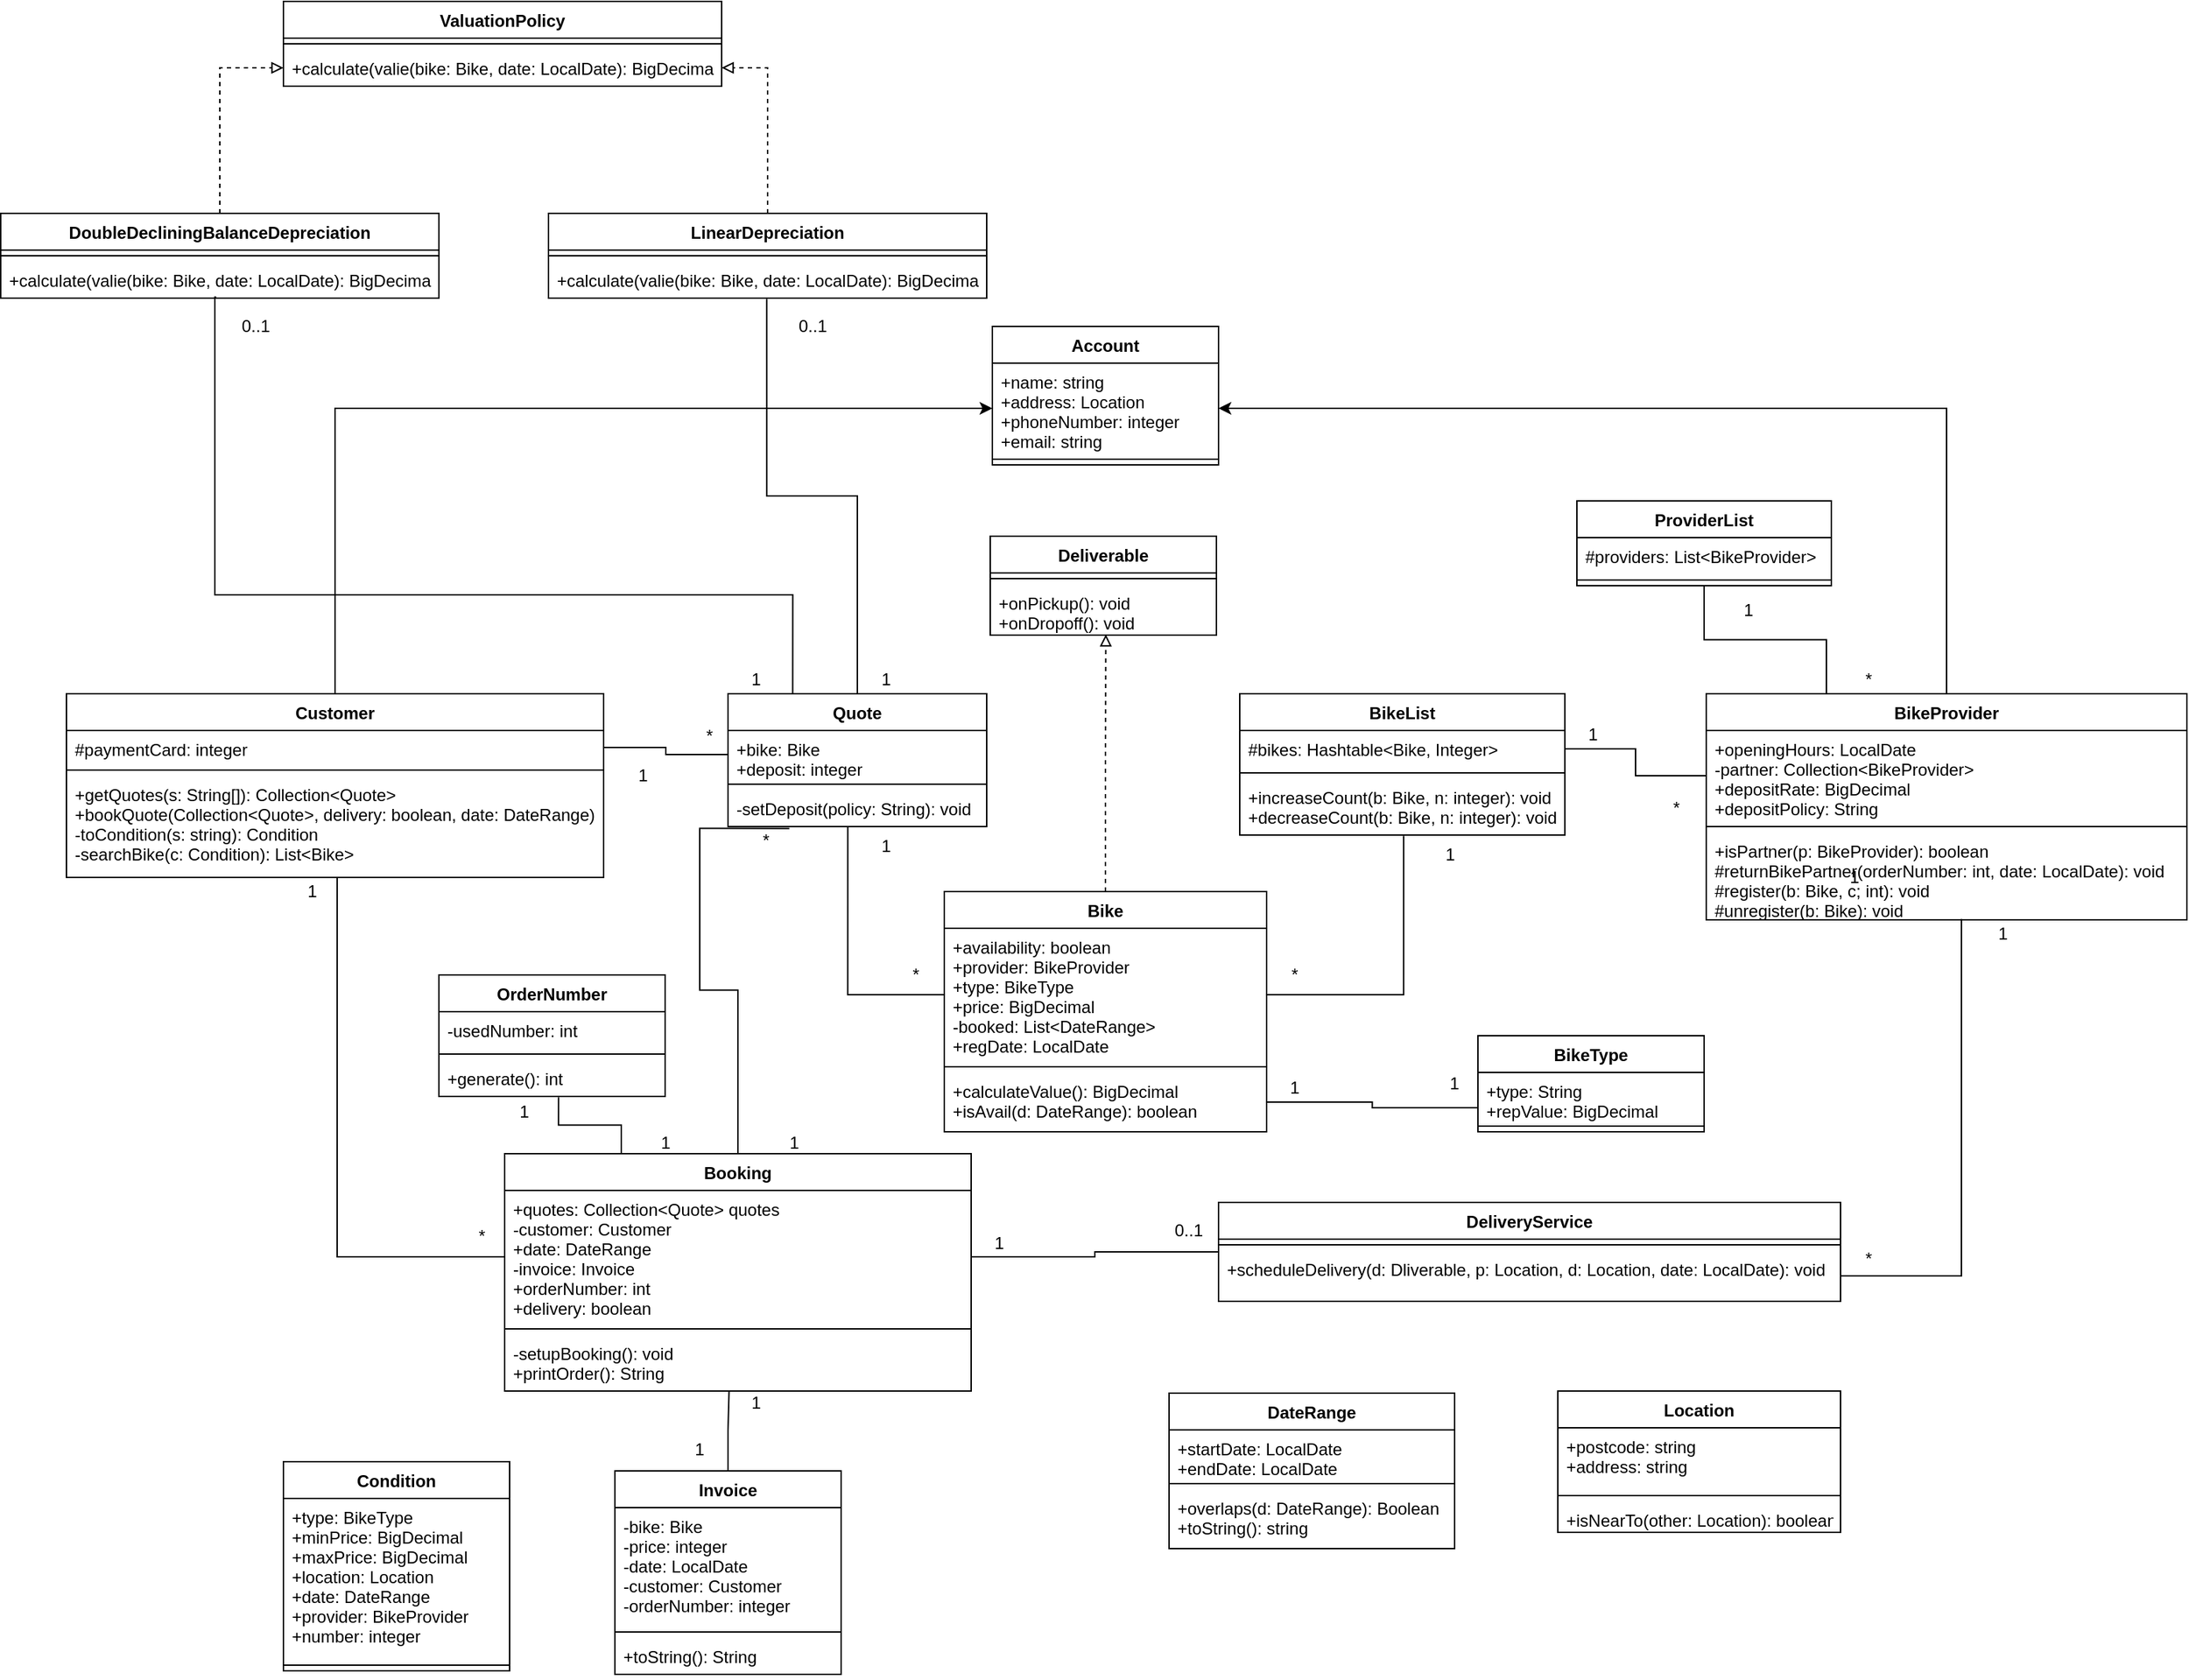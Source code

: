 <mxfile version="12.3.2" type="device" pages="1"><diagram id="j2-33RfOKzU6DrNo2e42" name="Page-1"><mxGraphModel dx="2598" dy="2053" grid="1" gridSize="10" guides="1" tooltips="1" connect="1" arrows="1" fold="1" page="1" pageScale="1" pageWidth="850" pageHeight="1100" math="0" shadow="0"><root><mxCell id="0"/><mxCell id="1" parent="0"/><mxCell id="WeQZLXTNBP1RMvrE45zD-1" value="Account" style="swimlane;fontStyle=1;align=center;verticalAlign=top;childLayout=stackLayout;horizontal=1;startSize=26;horizontalStack=0;resizeParent=1;resizeParentMax=0;resizeLast=0;collapsible=1;marginBottom=0;" parent="1" vertex="1"><mxGeometry x="345" y="-220" width="160" height="98" as="geometry"/></mxCell><mxCell id="WeQZLXTNBP1RMvrE45zD-2" value="+name: string&#10;+address: Location&#10;+phoneNumber: integer&#10;+email: string" style="text;strokeColor=none;fillColor=none;align=left;verticalAlign=top;spacingLeft=4;spacingRight=4;overflow=hidden;rotatable=0;points=[[0,0.5],[1,0.5]];portConstraint=eastwest;" parent="WeQZLXTNBP1RMvrE45zD-1" vertex="1"><mxGeometry y="26" width="160" height="64" as="geometry"/></mxCell><mxCell id="WeQZLXTNBP1RMvrE45zD-3" value="" style="line;strokeWidth=1;fillColor=none;align=left;verticalAlign=middle;spacingTop=-1;spacingLeft=3;spacingRight=3;rotatable=0;labelPosition=right;points=[];portConstraint=eastwest;" parent="WeQZLXTNBP1RMvrE45zD-1" vertex="1"><mxGeometry y="90" width="160" height="8" as="geometry"/></mxCell><mxCell id="zxQU5Q6k8m6Uaq3C3eNg-36" style="edgeStyle=orthogonalEdgeStyle;rounded=0;orthogonalLoop=1;jettySize=auto;html=1;exitX=0.5;exitY=0;exitDx=0;exitDy=0;entryX=0;entryY=0.5;entryDx=0;entryDy=0;" edge="1" parent="1" source="WeQZLXTNBP1RMvrE45zD-8" target="WeQZLXTNBP1RMvrE45zD-2"><mxGeometry relative="1" as="geometry"/></mxCell><mxCell id="WeQZLXTNBP1RMvrE45zD-8" value="Customer" style="swimlane;fontStyle=1;align=center;verticalAlign=top;childLayout=stackLayout;horizontal=1;startSize=26;horizontalStack=0;resizeParent=1;resizeParentMax=0;resizeLast=0;collapsible=1;marginBottom=0;" parent="1" vertex="1"><mxGeometry x="-310" y="40" width="380" height="130" as="geometry"/></mxCell><mxCell id="WeQZLXTNBP1RMvrE45zD-9" value="#paymentCard: integer" style="text;strokeColor=none;fillColor=none;align=left;verticalAlign=top;spacingLeft=4;spacingRight=4;overflow=hidden;rotatable=0;points=[[0,0.5],[1,0.5]];portConstraint=eastwest;" parent="WeQZLXTNBP1RMvrE45zD-8" vertex="1"><mxGeometry y="26" width="380" height="24" as="geometry"/></mxCell><mxCell id="WeQZLXTNBP1RMvrE45zD-10" value="" style="line;strokeWidth=1;fillColor=none;align=left;verticalAlign=middle;spacingTop=-1;spacingLeft=3;spacingRight=3;rotatable=0;labelPosition=right;points=[];portConstraint=eastwest;" parent="WeQZLXTNBP1RMvrE45zD-8" vertex="1"><mxGeometry y="50" width="380" height="8" as="geometry"/></mxCell><mxCell id="WeQZLXTNBP1RMvrE45zD-11" value="+getQuotes(s: String[]): Collection&lt;Quote&gt;&#10;+bookQuote(Collection&lt;Quote&gt;, delivery: boolean, date: DateRange) : Booking&#10;-toCondition(s: string): Condition&#10;-searchBike(c: Condition): List&lt;Bike&gt;" style="text;strokeColor=none;fillColor=none;align=left;verticalAlign=top;spacingLeft=4;spacingRight=4;overflow=hidden;rotatable=0;points=[[0,0.5],[1,0.5]];portConstraint=eastwest;" parent="WeQZLXTNBP1RMvrE45zD-8" vertex="1"><mxGeometry y="58" width="380" height="72" as="geometry"/></mxCell><mxCell id="zxQU5Q6k8m6Uaq3C3eNg-37" style="edgeStyle=orthogonalEdgeStyle;rounded=0;orthogonalLoop=1;jettySize=auto;html=1;exitX=0.5;exitY=0;exitDx=0;exitDy=0;entryX=1;entryY=0.5;entryDx=0;entryDy=0;" edge="1" parent="1" source="WeQZLXTNBP1RMvrE45zD-12" target="WeQZLXTNBP1RMvrE45zD-2"><mxGeometry relative="1" as="geometry"/></mxCell><mxCell id="WeQZLXTNBP1RMvrE45zD-12" value="BikeProvider" style="swimlane;fontStyle=1;align=center;verticalAlign=top;childLayout=stackLayout;horizontal=1;startSize=26;horizontalStack=0;resizeParent=1;resizeParentMax=0;resizeLast=0;collapsible=1;marginBottom=0;" parent="1" vertex="1"><mxGeometry x="850" y="40" width="340" height="160" as="geometry"/></mxCell><mxCell id="WeQZLXTNBP1RMvrE45zD-13" value="+openingHours: LocalDate&#10;-partner: Collection&lt;BikeProvider&gt;&#10;+depositRate: BigDecimal&#10;+depositPolicy: String" style="text;strokeColor=none;fillColor=none;align=left;verticalAlign=top;spacingLeft=4;spacingRight=4;overflow=hidden;rotatable=0;points=[[0,0.5],[1,0.5]];portConstraint=eastwest;" parent="WeQZLXTNBP1RMvrE45zD-12" vertex="1"><mxGeometry y="26" width="340" height="64" as="geometry"/></mxCell><mxCell id="WeQZLXTNBP1RMvrE45zD-14" value="" style="line;strokeWidth=1;fillColor=none;align=left;verticalAlign=middle;spacingTop=-1;spacingLeft=3;spacingRight=3;rotatable=0;labelPosition=right;points=[];portConstraint=eastwest;" parent="WeQZLXTNBP1RMvrE45zD-12" vertex="1"><mxGeometry y="90" width="340" height="8" as="geometry"/></mxCell><mxCell id="WeQZLXTNBP1RMvrE45zD-15" value="+isPartner(p: BikeProvider): boolean&#10;#returnBikePartner(orderNumber: int, date: LocalDate): void&#10;#register(b: Bike, c; int): void&#10;#unregister(b: Bike): void" style="text;strokeColor=none;fillColor=none;align=left;verticalAlign=top;spacingLeft=4;spacingRight=4;overflow=hidden;rotatable=0;points=[[0,0.5],[1,0.5]];portConstraint=eastwest;" parent="WeQZLXTNBP1RMvrE45zD-12" vertex="1"><mxGeometry y="98" width="340" height="62" as="geometry"/></mxCell><mxCell id="WeQZLXTNBP1RMvrE45zD-16" value="BikeList" style="swimlane;fontStyle=1;align=center;verticalAlign=top;childLayout=stackLayout;horizontal=1;startSize=26;horizontalStack=0;resizeParent=1;resizeParentMax=0;resizeLast=0;collapsible=1;marginBottom=0;" parent="1" vertex="1"><mxGeometry x="520" y="40" width="230" height="100" as="geometry"/></mxCell><mxCell id="WeQZLXTNBP1RMvrE45zD-17" value="#bikes: Hashtable&lt;Bike, Integer&gt;" style="text;strokeColor=none;fillColor=none;align=left;verticalAlign=top;spacingLeft=4;spacingRight=4;overflow=hidden;rotatable=0;points=[[0,0.5],[1,0.5]];portConstraint=eastwest;" parent="WeQZLXTNBP1RMvrE45zD-16" vertex="1"><mxGeometry y="26" width="230" height="26" as="geometry"/></mxCell><mxCell id="WeQZLXTNBP1RMvrE45zD-18" value="" style="line;strokeWidth=1;fillColor=none;align=left;verticalAlign=middle;spacingTop=-1;spacingLeft=3;spacingRight=3;rotatable=0;labelPosition=right;points=[];portConstraint=eastwest;" parent="WeQZLXTNBP1RMvrE45zD-16" vertex="1"><mxGeometry y="52" width="230" height="8" as="geometry"/></mxCell><mxCell id="WeQZLXTNBP1RMvrE45zD-19" value="+increaseCount(b: Bike, n: integer): void&#10;+decreaseCount(b: Bike, n: integer): void" style="text;strokeColor=none;fillColor=none;align=left;verticalAlign=top;spacingLeft=4;spacingRight=4;overflow=hidden;rotatable=0;points=[[0,0.5],[1,0.5]];portConstraint=eastwest;" parent="WeQZLXTNBP1RMvrE45zD-16" vertex="1"><mxGeometry y="60" width="230" height="40" as="geometry"/></mxCell><mxCell id="zxQU5Q6k8m6Uaq3C3eNg-38" style="edgeStyle=orthogonalEdgeStyle;rounded=0;orthogonalLoop=1;jettySize=auto;html=1;exitX=0.5;exitY=0;exitDx=0;exitDy=0;entryX=0.511;entryY=0.986;entryDx=0;entryDy=0;entryPerimeter=0;dashed=1;endArrow=block;endFill=0;" edge="1" parent="1" source="WeQZLXTNBP1RMvrE45zD-20" target="zxQU5Q6k8m6Uaq3C3eNg-12"><mxGeometry relative="1" as="geometry"/></mxCell><mxCell id="WeQZLXTNBP1RMvrE45zD-20" value="Bike" style="swimlane;fontStyle=1;align=center;verticalAlign=top;childLayout=stackLayout;horizontal=1;startSize=26;horizontalStack=0;resizeParent=1;resizeParentMax=0;resizeLast=0;collapsible=1;marginBottom=0;" parent="1" vertex="1"><mxGeometry x="311" y="180" width="228" height="170" as="geometry"/></mxCell><mxCell id="WeQZLXTNBP1RMvrE45zD-21" value="+availability: boolean&#10;+provider: BikeProvider&#10;+type: BikeType&#10;+price: BigDecimal&#10;-booked: List&lt;DateRange&gt;&#10;+regDate: LocalDate" style="text;strokeColor=none;fillColor=none;align=left;verticalAlign=top;spacingLeft=4;spacingRight=4;overflow=hidden;rotatable=0;points=[[0,0.5],[1,0.5]];portConstraint=eastwest;" parent="WeQZLXTNBP1RMvrE45zD-20" vertex="1"><mxGeometry y="26" width="228" height="94" as="geometry"/></mxCell><mxCell id="WeQZLXTNBP1RMvrE45zD-22" value="" style="line;strokeWidth=1;fillColor=none;align=left;verticalAlign=middle;spacingTop=-1;spacingLeft=3;spacingRight=3;rotatable=0;labelPosition=right;points=[];portConstraint=eastwest;" parent="WeQZLXTNBP1RMvrE45zD-20" vertex="1"><mxGeometry y="120" width="228" height="8" as="geometry"/></mxCell><mxCell id="WeQZLXTNBP1RMvrE45zD-23" value="+calculateValue(): BigDecimal&#10;+isAvail(d: DateRange): boolean" style="text;strokeColor=none;fillColor=none;align=left;verticalAlign=top;spacingLeft=4;spacingRight=4;overflow=hidden;rotatable=0;points=[[0,0.5],[1,0.5]];portConstraint=eastwest;" parent="WeQZLXTNBP1RMvrE45zD-20" vertex="1"><mxGeometry y="128" width="228" height="42" as="geometry"/></mxCell><mxCell id="WeQZLXTNBP1RMvrE45zD-24" value="ValuationPolicy" style="swimlane;fontStyle=1;align=center;verticalAlign=top;childLayout=stackLayout;horizontal=1;startSize=26;horizontalStack=0;resizeParent=1;resizeParentMax=0;resizeLast=0;collapsible=1;marginBottom=0;" parent="1" vertex="1"><mxGeometry x="-156.5" y="-450" width="310" height="60" as="geometry"/></mxCell><mxCell id="WeQZLXTNBP1RMvrE45zD-25" value="" style="line;strokeWidth=1;fillColor=none;align=left;verticalAlign=middle;spacingTop=-1;spacingLeft=3;spacingRight=3;rotatable=0;labelPosition=right;points=[];portConstraint=eastwest;" parent="WeQZLXTNBP1RMvrE45zD-24" vertex="1"><mxGeometry y="26" width="310" height="8" as="geometry"/></mxCell><mxCell id="WeQZLXTNBP1RMvrE45zD-26" value="+calculate(valie(bike: Bike, date: LocalDate): BigDecimal" style="text;strokeColor=none;fillColor=none;align=left;verticalAlign=top;spacingLeft=4;spacingRight=4;overflow=hidden;rotatable=0;points=[[0,0.5],[1,0.5]];portConstraint=eastwest;" parent="WeQZLXTNBP1RMvrE45zD-24" vertex="1"><mxGeometry y="34" width="310" height="26" as="geometry"/></mxCell><mxCell id="zxQU5Q6k8m6Uaq3C3eNg-59" style="edgeStyle=orthogonalEdgeStyle;rounded=0;orthogonalLoop=1;jettySize=auto;html=1;exitX=0.5;exitY=0;exitDx=0;exitDy=0;entryX=0.498;entryY=1.026;entryDx=0;entryDy=0;entryPerimeter=0;startArrow=none;startFill=0;endArrow=none;endFill=0;" edge="1" parent="1" source="WeQZLXTNBP1RMvrE45zD-30" target="zxQU5Q6k8m6Uaq3C3eNg-25"><mxGeometry relative="1" as="geometry"/></mxCell><mxCell id="zxQU5Q6k8m6Uaq3C3eNg-60" style="edgeStyle=orthogonalEdgeStyle;rounded=0;orthogonalLoop=1;jettySize=auto;html=1;exitX=0.25;exitY=0;exitDx=0;exitDy=0;entryX=0.492;entryY=0.974;entryDx=0;entryDy=0;entryPerimeter=0;startArrow=none;startFill=0;endArrow=none;endFill=0;" edge="1" parent="1" source="WeQZLXTNBP1RMvrE45zD-30" target="zxQU5Q6k8m6Uaq3C3eNg-29"><mxGeometry relative="1" as="geometry"><Array as="points"><mxPoint x="204" y="-30"/><mxPoint x="-205" y="-30"/></Array></mxGeometry></mxCell><mxCell id="WeQZLXTNBP1RMvrE45zD-30" value="Quote" style="swimlane;fontStyle=1;align=center;verticalAlign=top;childLayout=stackLayout;horizontal=1;startSize=26;horizontalStack=0;resizeParent=1;resizeParentMax=0;resizeLast=0;collapsible=1;marginBottom=0;" parent="1" vertex="1"><mxGeometry x="158" y="40" width="183" height="94" as="geometry"/></mxCell><mxCell id="WeQZLXTNBP1RMvrE45zD-31" value="+bike: Bike&#10;+deposit: integer" style="text;strokeColor=none;fillColor=none;align=left;verticalAlign=top;spacingLeft=4;spacingRight=4;overflow=hidden;rotatable=0;points=[[0,0.5],[1,0.5]];portConstraint=eastwest;" parent="WeQZLXTNBP1RMvrE45zD-30" vertex="1"><mxGeometry y="26" width="183" height="34" as="geometry"/></mxCell><mxCell id="WeQZLXTNBP1RMvrE45zD-32" value="" style="line;strokeWidth=1;fillColor=none;align=left;verticalAlign=middle;spacingTop=-1;spacingLeft=3;spacingRight=3;rotatable=0;labelPosition=right;points=[];portConstraint=eastwest;" parent="WeQZLXTNBP1RMvrE45zD-30" vertex="1"><mxGeometry y="60" width="183" height="8" as="geometry"/></mxCell><mxCell id="WeQZLXTNBP1RMvrE45zD-33" value="-setDeposit(policy: String): void" style="text;strokeColor=none;fillColor=none;align=left;verticalAlign=top;spacingLeft=4;spacingRight=4;overflow=hidden;rotatable=0;points=[[0,0.5],[1,0.5]];portConstraint=eastwest;" parent="WeQZLXTNBP1RMvrE45zD-30" vertex="1"><mxGeometry y="68" width="183" height="26" as="geometry"/></mxCell><mxCell id="zxQU5Q6k8m6Uaq3C3eNg-49" style="edgeStyle=orthogonalEdgeStyle;rounded=0;orthogonalLoop=1;jettySize=auto;html=1;exitX=0.5;exitY=0;exitDx=0;exitDy=0;entryX=0.237;entryY=1.051;entryDx=0;entryDy=0;entryPerimeter=0;startArrow=none;startFill=0;endArrow=none;endFill=0;" edge="1" parent="1" source="WeQZLXTNBP1RMvrE45zD-34" target="WeQZLXTNBP1RMvrE45zD-33"><mxGeometry relative="1" as="geometry"/></mxCell><mxCell id="zxQU5Q6k8m6Uaq3C3eNg-57" style="edgeStyle=orthogonalEdgeStyle;rounded=0;orthogonalLoop=1;jettySize=auto;html=1;exitX=0.25;exitY=0;exitDx=0;exitDy=0;entryX=0.529;entryY=1.026;entryDx=0;entryDy=0;entryPerimeter=0;startArrow=none;startFill=0;endArrow=none;endFill=0;" edge="1" parent="1" source="WeQZLXTNBP1RMvrE45zD-34" target="zxQU5Q6k8m6Uaq3C3eNg-4"><mxGeometry relative="1" as="geometry"/></mxCell><mxCell id="WeQZLXTNBP1RMvrE45zD-34" value="Booking" style="swimlane;fontStyle=1;align=center;verticalAlign=top;childLayout=stackLayout;horizontal=1;startSize=26;horizontalStack=0;resizeParent=1;resizeParentMax=0;resizeLast=0;collapsible=1;marginBottom=0;" parent="1" vertex="1"><mxGeometry y="365.5" width="330" height="168" as="geometry"/></mxCell><mxCell id="WeQZLXTNBP1RMvrE45zD-35" value="+quotes: Collection&lt;Quote&gt; quotes&#10;-customer: Customer&#10;+date: DateRange&#10;-invoice: Invoice&#10;+orderNumber: int&#10;+delivery: boolean" style="text;strokeColor=none;fillColor=none;align=left;verticalAlign=top;spacingLeft=4;spacingRight=4;overflow=hidden;rotatable=0;points=[[0,0.5],[1,0.5]];portConstraint=eastwest;" parent="WeQZLXTNBP1RMvrE45zD-34" vertex="1"><mxGeometry y="26" width="330" height="94" as="geometry"/></mxCell><mxCell id="WeQZLXTNBP1RMvrE45zD-36" value="" style="line;strokeWidth=1;fillColor=none;align=left;verticalAlign=middle;spacingTop=-1;spacingLeft=3;spacingRight=3;rotatable=0;labelPosition=right;points=[];portConstraint=eastwest;" parent="WeQZLXTNBP1RMvrE45zD-34" vertex="1"><mxGeometry y="120" width="330" height="8" as="geometry"/></mxCell><mxCell id="WeQZLXTNBP1RMvrE45zD-37" value="-setupBooking(): void&#10;+printOrder(): String" style="text;strokeColor=none;fillColor=none;align=left;verticalAlign=top;spacingLeft=4;spacingRight=4;overflow=hidden;rotatable=0;points=[[0,0.5],[1,0.5]];portConstraint=eastwest;" parent="WeQZLXTNBP1RMvrE45zD-34" vertex="1"><mxGeometry y="128" width="330" height="40" as="geometry"/></mxCell><mxCell id="WeQZLXTNBP1RMvrE45zD-38" value="DeliveryService" style="swimlane;fontStyle=1;align=center;verticalAlign=top;childLayout=stackLayout;horizontal=1;startSize=26;horizontalStack=0;resizeParent=1;resizeParentMax=0;resizeLast=0;collapsible=1;marginBottom=0;" parent="1" vertex="1"><mxGeometry x="505" y="400" width="440" height="70" as="geometry"/></mxCell><mxCell id="WeQZLXTNBP1RMvrE45zD-39" value="" style="line;strokeWidth=1;fillColor=none;align=left;verticalAlign=middle;spacingTop=-1;spacingLeft=3;spacingRight=3;rotatable=0;labelPosition=right;points=[];portConstraint=eastwest;" parent="WeQZLXTNBP1RMvrE45zD-38" vertex="1"><mxGeometry y="26" width="440" height="8" as="geometry"/></mxCell><mxCell id="WeQZLXTNBP1RMvrE45zD-40" value="+scheduleDelivery(d: Dliverable, p: Location, d: Location, date: LocalDate): void" style="text;strokeColor=none;fillColor=none;align=left;verticalAlign=top;spacingLeft=4;spacingRight=4;overflow=hidden;rotatable=0;points=[[0,0.5],[1,0.5]];portConstraint=eastwest;" parent="WeQZLXTNBP1RMvrE45zD-38" vertex="1"><mxGeometry y="34" width="440" height="36" as="geometry"/></mxCell><mxCell id="WeQZLXTNBP1RMvrE45zD-84" value="DateRange" style="swimlane;fontStyle=1;align=center;verticalAlign=top;childLayout=stackLayout;horizontal=1;startSize=26;horizontalStack=0;resizeParent=1;resizeParentMax=0;resizeLast=0;collapsible=1;marginBottom=0;" parent="1" vertex="1"><mxGeometry x="470" y="535" width="202" height="110" as="geometry"/></mxCell><mxCell id="WeQZLXTNBP1RMvrE45zD-85" value="+startDate: LocalDate&#10;+endDate: LocalDate" style="text;strokeColor=none;fillColor=none;align=left;verticalAlign=top;spacingLeft=4;spacingRight=4;overflow=hidden;rotatable=0;points=[[0,0.5],[1,0.5]];portConstraint=eastwest;" parent="WeQZLXTNBP1RMvrE45zD-84" vertex="1"><mxGeometry y="26" width="202" height="34" as="geometry"/></mxCell><mxCell id="WeQZLXTNBP1RMvrE45zD-86" value="" style="line;strokeWidth=1;fillColor=none;align=left;verticalAlign=middle;spacingTop=-1;spacingLeft=3;spacingRight=3;rotatable=0;labelPosition=right;points=[];portConstraint=eastwest;" parent="WeQZLXTNBP1RMvrE45zD-84" vertex="1"><mxGeometry y="60" width="202" height="8" as="geometry"/></mxCell><mxCell id="WeQZLXTNBP1RMvrE45zD-87" value="+overlaps(d: DateRange): Boolean&#10;+toString(): string" style="text;strokeColor=none;fillColor=none;align=left;verticalAlign=top;spacingLeft=4;spacingRight=4;overflow=hidden;rotatable=0;points=[[0,0.5],[1,0.5]];portConstraint=eastwest;" parent="WeQZLXTNBP1RMvrE45zD-84" vertex="1"><mxGeometry y="68" width="202" height="42" as="geometry"/></mxCell><mxCell id="WeQZLXTNBP1RMvrE45zD-88" value="Condition" style="swimlane;fontStyle=1;align=center;verticalAlign=top;childLayout=stackLayout;horizontal=1;startSize=26;horizontalStack=0;resizeParent=1;resizeParentMax=0;resizeLast=0;collapsible=1;marginBottom=0;" parent="1" vertex="1"><mxGeometry x="-156.5" y="583.5" width="160" height="148" as="geometry"/></mxCell><mxCell id="WeQZLXTNBP1RMvrE45zD-89" value="+type: BikeType&#10;+minPrice: BigDecimal&#10;+maxPrice: BigDecimal&#10;+location: Location&#10;+date: DateRange&#10;+provider: BikeProvider&#10;+number: integer" style="text;strokeColor=none;fillColor=none;align=left;verticalAlign=top;spacingLeft=4;spacingRight=4;overflow=hidden;rotatable=0;points=[[0,0.5],[1,0.5]];portConstraint=eastwest;" parent="WeQZLXTNBP1RMvrE45zD-88" vertex="1"><mxGeometry y="26" width="160" height="114" as="geometry"/></mxCell><mxCell id="WeQZLXTNBP1RMvrE45zD-90" value="" style="line;strokeWidth=1;fillColor=none;align=left;verticalAlign=middle;spacingTop=-1;spacingLeft=3;spacingRight=3;rotatable=0;labelPosition=right;points=[];portConstraint=eastwest;" parent="WeQZLXTNBP1RMvrE45zD-88" vertex="1"><mxGeometry y="140" width="160" height="8" as="geometry"/></mxCell><mxCell id="VrgmEom0bUXorXYhhkAM-17" value="1" style="text;html=1;strokeColor=none;fillColor=none;align=center;verticalAlign=middle;whiteSpace=wrap;rounded=0;" parent="1" vertex="1"><mxGeometry x="935" y="160" width="40" height="20" as="geometry"/></mxCell><mxCell id="a59KwBhsli9dQm4oVBbx-1" value="Location" style="swimlane;fontStyle=1;align=center;verticalAlign=top;childLayout=stackLayout;horizontal=1;startSize=26;horizontalStack=0;resizeParent=1;resizeParentMax=0;resizeLast=0;collapsible=1;marginBottom=0;" parent="1" vertex="1"><mxGeometry x="745" y="533.5" width="200" height="100" as="geometry"/></mxCell><mxCell id="a59KwBhsli9dQm4oVBbx-2" value="+postcode: string&#10;+address: string" style="text;strokeColor=none;fillColor=none;align=left;verticalAlign=top;spacingLeft=4;spacingRight=4;overflow=hidden;rotatable=0;points=[[0,0.5],[1,0.5]];portConstraint=eastwest;" parent="a59KwBhsli9dQm4oVBbx-1" vertex="1"><mxGeometry y="26" width="200" height="44" as="geometry"/></mxCell><mxCell id="a59KwBhsli9dQm4oVBbx-3" value="" style="line;strokeWidth=1;fillColor=none;align=left;verticalAlign=middle;spacingTop=-1;spacingLeft=3;spacingRight=3;rotatable=0;labelPosition=right;points=[];portConstraint=eastwest;" parent="a59KwBhsli9dQm4oVBbx-1" vertex="1"><mxGeometry y="70" width="200" height="8" as="geometry"/></mxCell><mxCell id="a59KwBhsli9dQm4oVBbx-4" value="+isNearTo(other: Location): boolean" style="text;strokeColor=none;fillColor=none;align=left;verticalAlign=top;spacingLeft=4;spacingRight=4;overflow=hidden;rotatable=0;points=[[0,0.5],[1,0.5]];portConstraint=eastwest;" parent="a59KwBhsli9dQm4oVBbx-1" vertex="1"><mxGeometry y="78" width="200" height="22" as="geometry"/></mxCell><mxCell id="zxQU5Q6k8m6Uaq3C3eNg-1" value="OrderNumber" style="swimlane;fontStyle=1;align=center;verticalAlign=top;childLayout=stackLayout;horizontal=1;startSize=26;horizontalStack=0;resizeParent=1;resizeParentMax=0;resizeLast=0;collapsible=1;marginBottom=0;" vertex="1" parent="1"><mxGeometry x="-46.5" y="239" width="160" height="86" as="geometry"/></mxCell><mxCell id="zxQU5Q6k8m6Uaq3C3eNg-2" value="-usedNumber: int" style="text;strokeColor=none;fillColor=none;align=left;verticalAlign=top;spacingLeft=4;spacingRight=4;overflow=hidden;rotatable=0;points=[[0,0.5],[1,0.5]];portConstraint=eastwest;" vertex="1" parent="zxQU5Q6k8m6Uaq3C3eNg-1"><mxGeometry y="26" width="160" height="26" as="geometry"/></mxCell><mxCell id="zxQU5Q6k8m6Uaq3C3eNg-3" value="" style="line;strokeWidth=1;fillColor=none;align=left;verticalAlign=middle;spacingTop=-1;spacingLeft=3;spacingRight=3;rotatable=0;labelPosition=right;points=[];portConstraint=eastwest;" vertex="1" parent="zxQU5Q6k8m6Uaq3C3eNg-1"><mxGeometry y="52" width="160" height="8" as="geometry"/></mxCell><mxCell id="zxQU5Q6k8m6Uaq3C3eNg-4" value="+generate(): int" style="text;strokeColor=none;fillColor=none;align=left;verticalAlign=top;spacingLeft=4;spacingRight=4;overflow=hidden;rotatable=0;points=[[0,0.5],[1,0.5]];portConstraint=eastwest;" vertex="1" parent="zxQU5Q6k8m6Uaq3C3eNg-1"><mxGeometry y="60" width="160" height="26" as="geometry"/></mxCell><mxCell id="zxQU5Q6k8m6Uaq3C3eNg-5" value="BikeType" style="swimlane;fontStyle=1;align=center;verticalAlign=top;childLayout=stackLayout;horizontal=1;startSize=26;horizontalStack=0;resizeParent=1;resizeParentMax=0;resizeLast=0;collapsible=1;marginBottom=0;" vertex="1" parent="1"><mxGeometry x="688.5" y="282" width="160" height="68" as="geometry"/></mxCell><mxCell id="zxQU5Q6k8m6Uaq3C3eNg-6" value="+type: String&#10;+repValue: BigDecimal" style="text;strokeColor=none;fillColor=none;align=left;verticalAlign=top;spacingLeft=4;spacingRight=4;overflow=hidden;rotatable=0;points=[[0,0.5],[1,0.5]];portConstraint=eastwest;" vertex="1" parent="zxQU5Q6k8m6Uaq3C3eNg-5"><mxGeometry y="26" width="160" height="34" as="geometry"/></mxCell><mxCell id="zxQU5Q6k8m6Uaq3C3eNg-7" value="" style="line;strokeWidth=1;fillColor=none;align=left;verticalAlign=middle;spacingTop=-1;spacingLeft=3;spacingRight=3;rotatable=0;labelPosition=right;points=[];portConstraint=eastwest;" vertex="1" parent="zxQU5Q6k8m6Uaq3C3eNg-5"><mxGeometry y="60" width="160" height="8" as="geometry"/></mxCell><mxCell id="zxQU5Q6k8m6Uaq3C3eNg-9" value="Deliverable" style="swimlane;fontStyle=1;align=center;verticalAlign=top;childLayout=stackLayout;horizontal=1;startSize=26;horizontalStack=0;resizeParent=1;resizeParentMax=0;resizeLast=0;collapsible=1;marginBottom=0;" vertex="1" parent="1"><mxGeometry x="343.5" y="-71.5" width="160" height="70" as="geometry"/></mxCell><mxCell id="zxQU5Q6k8m6Uaq3C3eNg-11" value="" style="line;strokeWidth=1;fillColor=none;align=left;verticalAlign=middle;spacingTop=-1;spacingLeft=3;spacingRight=3;rotatable=0;labelPosition=right;points=[];portConstraint=eastwest;" vertex="1" parent="zxQU5Q6k8m6Uaq3C3eNg-9"><mxGeometry y="26" width="160" height="8" as="geometry"/></mxCell><mxCell id="zxQU5Q6k8m6Uaq3C3eNg-12" value="+onPickup(): void&#10;+onDropoff(): void" style="text;strokeColor=none;fillColor=none;align=left;verticalAlign=top;spacingLeft=4;spacingRight=4;overflow=hidden;rotatable=0;points=[[0,0.5],[1,0.5]];portConstraint=eastwest;" vertex="1" parent="zxQU5Q6k8m6Uaq3C3eNg-9"><mxGeometry y="34" width="160" height="36" as="geometry"/></mxCell><mxCell id="zxQU5Q6k8m6Uaq3C3eNg-43" style="edgeStyle=orthogonalEdgeStyle;rounded=0;orthogonalLoop=1;jettySize=auto;html=1;exitX=0.5;exitY=0;exitDx=0;exitDy=0;entryX=0.481;entryY=1.013;entryDx=0;entryDy=0;entryPerimeter=0;endArrow=none;endFill=0;" edge="1" parent="1" source="zxQU5Q6k8m6Uaq3C3eNg-13" target="WeQZLXTNBP1RMvrE45zD-37"><mxGeometry relative="1" as="geometry"/></mxCell><mxCell id="zxQU5Q6k8m6Uaq3C3eNg-13" value="Invoice" style="swimlane;fontStyle=1;align=center;verticalAlign=top;childLayout=stackLayout;horizontal=1;startSize=26;horizontalStack=0;resizeParent=1;resizeParentMax=0;resizeLast=0;collapsible=1;marginBottom=0;" vertex="1" parent="1"><mxGeometry x="78" y="590" width="160" height="144" as="geometry"/></mxCell><mxCell id="zxQU5Q6k8m6Uaq3C3eNg-14" value="-bike: Bike&#10;-price: integer&#10;-date: LocalDate&#10;-customer: Customer&#10;-orderNumber: integer" style="text;strokeColor=none;fillColor=none;align=left;verticalAlign=top;spacingLeft=4;spacingRight=4;overflow=hidden;rotatable=0;points=[[0,0.5],[1,0.5]];portConstraint=eastwest;" vertex="1" parent="zxQU5Q6k8m6Uaq3C3eNg-13"><mxGeometry y="26" width="160" height="84" as="geometry"/></mxCell><mxCell id="zxQU5Q6k8m6Uaq3C3eNg-15" value="" style="line;strokeWidth=1;fillColor=none;align=left;verticalAlign=middle;spacingTop=-1;spacingLeft=3;spacingRight=3;rotatable=0;labelPosition=right;points=[];portConstraint=eastwest;" vertex="1" parent="zxQU5Q6k8m6Uaq3C3eNg-13"><mxGeometry y="110" width="160" height="8" as="geometry"/></mxCell><mxCell id="zxQU5Q6k8m6Uaq3C3eNg-16" value="+toString(): String" style="text;strokeColor=none;fillColor=none;align=left;verticalAlign=top;spacingLeft=4;spacingRight=4;overflow=hidden;rotatable=0;points=[[0,0.5],[1,0.5]];portConstraint=eastwest;" vertex="1" parent="zxQU5Q6k8m6Uaq3C3eNg-13"><mxGeometry y="118" width="160" height="26" as="geometry"/></mxCell><mxCell id="zxQU5Q6k8m6Uaq3C3eNg-53" style="edgeStyle=orthogonalEdgeStyle;rounded=0;orthogonalLoop=1;jettySize=auto;html=1;exitX=0.5;exitY=1;exitDx=0;exitDy=0;entryX=0.25;entryY=0;entryDx=0;entryDy=0;startArrow=none;startFill=0;endArrow=none;endFill=0;" edge="1" parent="1" source="zxQU5Q6k8m6Uaq3C3eNg-18" target="WeQZLXTNBP1RMvrE45zD-12"><mxGeometry relative="1" as="geometry"/></mxCell><mxCell id="zxQU5Q6k8m6Uaq3C3eNg-18" value="ProviderList" style="swimlane;fontStyle=1;align=center;verticalAlign=top;childLayout=stackLayout;horizontal=1;startSize=26;horizontalStack=0;resizeParent=1;resizeParentMax=0;resizeLast=0;collapsible=1;marginBottom=0;" vertex="1" parent="1"><mxGeometry x="758.5" y="-96.5" width="180" height="60" as="geometry"/></mxCell><mxCell id="zxQU5Q6k8m6Uaq3C3eNg-19" value="#providers: List&lt;BikeProvider&gt;" style="text;strokeColor=none;fillColor=none;align=left;verticalAlign=top;spacingLeft=4;spacingRight=4;overflow=hidden;rotatable=0;points=[[0,0.5],[1,0.5]];portConstraint=eastwest;" vertex="1" parent="zxQU5Q6k8m6Uaq3C3eNg-18"><mxGeometry y="26" width="180" height="26" as="geometry"/></mxCell><mxCell id="zxQU5Q6k8m6Uaq3C3eNg-20" value="" style="line;strokeWidth=1;fillColor=none;align=left;verticalAlign=middle;spacingTop=-1;spacingLeft=3;spacingRight=3;rotatable=0;labelPosition=right;points=[];portConstraint=eastwest;" vertex="1" parent="zxQU5Q6k8m6Uaq3C3eNg-18"><mxGeometry y="52" width="180" height="8" as="geometry"/></mxCell><mxCell id="zxQU5Q6k8m6Uaq3C3eNg-46" style="edgeStyle=orthogonalEdgeStyle;rounded=0;orthogonalLoop=1;jettySize=auto;html=1;exitX=0.5;exitY=0;exitDx=0;exitDy=0;entryX=1;entryY=0.5;entryDx=0;entryDy=0;endArrow=block;endFill=0;dashed=1;startArrow=none;startFill=0;" edge="1" parent="1" source="zxQU5Q6k8m6Uaq3C3eNg-22" target="WeQZLXTNBP1RMvrE45zD-26"><mxGeometry relative="1" as="geometry"/></mxCell><mxCell id="zxQU5Q6k8m6Uaq3C3eNg-22" value="LinearDepreciation" style="swimlane;fontStyle=1;align=center;verticalAlign=top;childLayout=stackLayout;horizontal=1;startSize=26;horizontalStack=0;resizeParent=1;resizeParentMax=0;resizeLast=0;collapsible=1;marginBottom=0;" vertex="1" parent="1"><mxGeometry x="31" y="-300" width="310" height="60" as="geometry"/></mxCell><mxCell id="zxQU5Q6k8m6Uaq3C3eNg-24" value="" style="line;strokeWidth=1;fillColor=none;align=left;verticalAlign=middle;spacingTop=-1;spacingLeft=3;spacingRight=3;rotatable=0;labelPosition=right;points=[];portConstraint=eastwest;" vertex="1" parent="zxQU5Q6k8m6Uaq3C3eNg-22"><mxGeometry y="26" width="310" height="8" as="geometry"/></mxCell><mxCell id="zxQU5Q6k8m6Uaq3C3eNg-25" value="+calculate(valie(bike: Bike, date: LocalDate): BigDecimal" style="text;strokeColor=none;fillColor=none;align=left;verticalAlign=top;spacingLeft=4;spacingRight=4;overflow=hidden;rotatable=0;points=[[0,0.5],[1,0.5]];portConstraint=eastwest;" vertex="1" parent="zxQU5Q6k8m6Uaq3C3eNg-22"><mxGeometry y="34" width="310" height="26" as="geometry"/></mxCell><mxCell id="zxQU5Q6k8m6Uaq3C3eNg-45" style="edgeStyle=orthogonalEdgeStyle;rounded=0;orthogonalLoop=1;jettySize=auto;html=1;exitX=0.5;exitY=0;exitDx=0;exitDy=0;entryX=0;entryY=0.5;entryDx=0;entryDy=0;endArrow=block;endFill=0;dashed=1;" edge="1" parent="1" source="zxQU5Q6k8m6Uaq3C3eNg-26" target="WeQZLXTNBP1RMvrE45zD-26"><mxGeometry relative="1" as="geometry"/></mxCell><mxCell id="zxQU5Q6k8m6Uaq3C3eNg-26" value="DoubleDecliningBalanceDepreciation" style="swimlane;fontStyle=1;align=center;verticalAlign=top;childLayout=stackLayout;horizontal=1;startSize=26;horizontalStack=0;resizeParent=1;resizeParentMax=0;resizeLast=0;collapsible=1;marginBottom=0;" vertex="1" parent="1"><mxGeometry x="-356.5" y="-300" width="310" height="60" as="geometry"/></mxCell><mxCell id="zxQU5Q6k8m6Uaq3C3eNg-28" value="" style="line;strokeWidth=1;fillColor=none;align=left;verticalAlign=middle;spacingTop=-1;spacingLeft=3;spacingRight=3;rotatable=0;labelPosition=right;points=[];portConstraint=eastwest;" vertex="1" parent="zxQU5Q6k8m6Uaq3C3eNg-26"><mxGeometry y="26" width="310" height="8" as="geometry"/></mxCell><mxCell id="zxQU5Q6k8m6Uaq3C3eNg-29" value="+calculate(valie(bike: Bike, date: LocalDate): BigDecimal" style="text;strokeColor=none;fillColor=none;align=left;verticalAlign=top;spacingLeft=4;spacingRight=4;overflow=hidden;rotatable=0;points=[[0,0.5],[1,0.5]];portConstraint=eastwest;" vertex="1" parent="zxQU5Q6k8m6Uaq3C3eNg-26"><mxGeometry y="34" width="310" height="26" as="geometry"/></mxCell><mxCell id="zxQU5Q6k8m6Uaq3C3eNg-47" style="edgeStyle=orthogonalEdgeStyle;rounded=0;orthogonalLoop=1;jettySize=auto;html=1;exitX=1;exitY=0.5;exitDx=0;exitDy=0;entryX=0.504;entryY=1.017;entryDx=0;entryDy=0;entryPerimeter=0;startArrow=none;startFill=0;endArrow=none;endFill=0;" edge="1" parent="1" source="WeQZLXTNBP1RMvrE45zD-21" target="WeQZLXTNBP1RMvrE45zD-19"><mxGeometry relative="1" as="geometry"/></mxCell><mxCell id="zxQU5Q6k8m6Uaq3C3eNg-48" style="edgeStyle=orthogonalEdgeStyle;rounded=0;orthogonalLoop=1;jettySize=auto;html=1;exitX=0;exitY=0.5;exitDx=0;exitDy=0;entryX=0.463;entryY=1;entryDx=0;entryDy=0;entryPerimeter=0;startArrow=none;startFill=0;endArrow=none;endFill=0;" edge="1" parent="1" source="WeQZLXTNBP1RMvrE45zD-21" target="WeQZLXTNBP1RMvrE45zD-33"><mxGeometry relative="1" as="geometry"/></mxCell><mxCell id="zxQU5Q6k8m6Uaq3C3eNg-50" style="edgeStyle=orthogonalEdgeStyle;rounded=0;orthogonalLoop=1;jettySize=auto;html=1;exitX=0;exitY=0.5;exitDx=0;exitDy=0;entryX=0.504;entryY=1;entryDx=0;entryDy=0;entryPerimeter=0;startArrow=none;startFill=0;endArrow=none;endFill=0;" edge="1" parent="1" source="WeQZLXTNBP1RMvrE45zD-35" target="WeQZLXTNBP1RMvrE45zD-11"><mxGeometry relative="1" as="geometry"/></mxCell><mxCell id="zxQU5Q6k8m6Uaq3C3eNg-51" style="edgeStyle=orthogonalEdgeStyle;rounded=0;orthogonalLoop=1;jettySize=auto;html=1;exitX=1;exitY=0.5;exitDx=0;exitDy=0;entryX=0;entryY=0.5;entryDx=0;entryDy=0;startArrow=none;startFill=0;endArrow=none;endFill=0;" edge="1" parent="1" source="WeQZLXTNBP1RMvrE45zD-9" target="WeQZLXTNBP1RMvrE45zD-31"><mxGeometry relative="1" as="geometry"/></mxCell><mxCell id="zxQU5Q6k8m6Uaq3C3eNg-52" style="edgeStyle=orthogonalEdgeStyle;rounded=0;orthogonalLoop=1;jettySize=auto;html=1;exitX=1;exitY=0.5;exitDx=0;exitDy=0;entryX=0;entryY=0.5;entryDx=0;entryDy=0;startArrow=none;startFill=0;endArrow=none;endFill=0;" edge="1" parent="1" source="WeQZLXTNBP1RMvrE45zD-17" target="WeQZLXTNBP1RMvrE45zD-13"><mxGeometry relative="1" as="geometry"/></mxCell><mxCell id="zxQU5Q6k8m6Uaq3C3eNg-54" style="edgeStyle=orthogonalEdgeStyle;rounded=0;orthogonalLoop=1;jettySize=auto;html=1;exitX=1;exitY=0.5;exitDx=0;exitDy=0;entryX=0;entryY=0.5;entryDx=0;entryDy=0;startArrow=none;startFill=0;endArrow=none;endFill=0;" edge="1" parent="1" source="WeQZLXTNBP1RMvrE45zD-35" target="WeQZLXTNBP1RMvrE45zD-38"><mxGeometry relative="1" as="geometry"/></mxCell><mxCell id="zxQU5Q6k8m6Uaq3C3eNg-55" style="edgeStyle=orthogonalEdgeStyle;rounded=0;orthogonalLoop=1;jettySize=auto;html=1;exitX=1;exitY=0.5;exitDx=0;exitDy=0;entryX=0.531;entryY=0.989;entryDx=0;entryDy=0;entryPerimeter=0;startArrow=none;startFill=0;endArrow=none;endFill=0;" edge="1" parent="1" source="WeQZLXTNBP1RMvrE45zD-40" target="WeQZLXTNBP1RMvrE45zD-15"><mxGeometry relative="1" as="geometry"/></mxCell><mxCell id="zxQU5Q6k8m6Uaq3C3eNg-56" style="edgeStyle=orthogonalEdgeStyle;rounded=0;orthogonalLoop=1;jettySize=auto;html=1;exitX=1;exitY=0.5;exitDx=0;exitDy=0;entryX=0;entryY=0.75;entryDx=0;entryDy=0;startArrow=none;startFill=0;endArrow=none;endFill=0;" edge="1" parent="1" source="WeQZLXTNBP1RMvrE45zD-23" target="zxQU5Q6k8m6Uaq3C3eNg-5"><mxGeometry relative="1" as="geometry"/></mxCell><mxCell id="zxQU5Q6k8m6Uaq3C3eNg-61" value="1" style="text;html=1;strokeColor=none;fillColor=none;align=center;verticalAlign=middle;whiteSpace=wrap;rounded=0;" vertex="1" parent="1"><mxGeometry x="158" y="532" width="40" height="20" as="geometry"/></mxCell><mxCell id="zxQU5Q6k8m6Uaq3C3eNg-65" value="1" style="text;html=1;strokeColor=none;fillColor=none;align=center;verticalAlign=middle;whiteSpace=wrap;rounded=0;" vertex="1" parent="1"><mxGeometry x="118" y="565" width="40" height="20" as="geometry"/></mxCell><mxCell id="zxQU5Q6k8m6Uaq3C3eNg-66" value="1" style="text;html=1;strokeColor=none;fillColor=none;align=center;verticalAlign=middle;whiteSpace=wrap;rounded=0;" vertex="1" parent="1"><mxGeometry x="330" y="419" width="40" height="20" as="geometry"/></mxCell><mxCell id="zxQU5Q6k8m6Uaq3C3eNg-67" value="0..1" style="text;html=1;strokeColor=none;fillColor=none;align=center;verticalAlign=middle;whiteSpace=wrap;rounded=0;" vertex="1" parent="1"><mxGeometry x="464" y="410" width="40" height="20" as="geometry"/></mxCell><mxCell id="zxQU5Q6k8m6Uaq3C3eNg-68" value="1" style="text;html=1;strokeColor=none;fillColor=none;align=center;verticalAlign=middle;whiteSpace=wrap;rounded=0;" vertex="1" parent="1"><mxGeometry x="539" y="309" width="40" height="20" as="geometry"/></mxCell><mxCell id="zxQU5Q6k8m6Uaq3C3eNg-69" value="1" style="text;html=1;strokeColor=none;fillColor=none;align=center;verticalAlign=middle;whiteSpace=wrap;rounded=0;" vertex="1" parent="1"><mxGeometry x="652" y="306" width="40" height="20" as="geometry"/></mxCell><mxCell id="zxQU5Q6k8m6Uaq3C3eNg-70" value="*" style="text;html=1;strokeColor=none;fillColor=none;align=center;verticalAlign=middle;whiteSpace=wrap;rounded=0;" vertex="1" parent="1"><mxGeometry x="945" y="430" width="40" height="20" as="geometry"/></mxCell><mxCell id="zxQU5Q6k8m6Uaq3C3eNg-71" value="1" style="text;html=1;strokeColor=none;fillColor=none;align=center;verticalAlign=middle;whiteSpace=wrap;rounded=0;" vertex="1" parent="1"><mxGeometry x="1040" y="200" width="40" height="20" as="geometry"/></mxCell><mxCell id="zxQU5Q6k8m6Uaq3C3eNg-72" value="1" style="text;html=1;strokeColor=none;fillColor=none;align=center;verticalAlign=middle;whiteSpace=wrap;rounded=0;" vertex="1" parent="1"><mxGeometry x="750" y="59" width="40" height="20" as="geometry"/></mxCell><mxCell id="zxQU5Q6k8m6Uaq3C3eNg-75" value="*" style="text;html=1;strokeColor=none;fillColor=none;align=center;verticalAlign=middle;whiteSpace=wrap;rounded=0;" vertex="1" parent="1"><mxGeometry x="809" y="111" width="40" height="20" as="geometry"/></mxCell><mxCell id="zxQU5Q6k8m6Uaq3C3eNg-76" value="1" style="text;html=1;strokeColor=none;fillColor=none;align=center;verticalAlign=middle;whiteSpace=wrap;rounded=0;" vertex="1" parent="1"><mxGeometry x="860" y="-29" width="40" height="20" as="geometry"/></mxCell><mxCell id="zxQU5Q6k8m6Uaq3C3eNg-77" value="*" style="text;html=1;strokeColor=none;fillColor=none;align=center;verticalAlign=middle;whiteSpace=wrap;rounded=0;" vertex="1" parent="1"><mxGeometry x="945" y="20" width="40" height="20" as="geometry"/></mxCell><mxCell id="zxQU5Q6k8m6Uaq3C3eNg-78" value="0..1" style="text;html=1;strokeColor=none;fillColor=none;align=center;verticalAlign=middle;whiteSpace=wrap;rounded=0;" vertex="1" parent="1"><mxGeometry x="-196" y="-230" width="40" height="20" as="geometry"/></mxCell><mxCell id="zxQU5Q6k8m6Uaq3C3eNg-79" value="0..1" style="text;html=1;strokeColor=none;fillColor=none;align=center;verticalAlign=middle;whiteSpace=wrap;rounded=0;" vertex="1" parent="1"><mxGeometry x="198" y="-230" width="40" height="20" as="geometry"/></mxCell><mxCell id="zxQU5Q6k8m6Uaq3C3eNg-80" value="1" style="text;html=1;strokeColor=none;fillColor=none;align=center;verticalAlign=middle;whiteSpace=wrap;rounded=0;" vertex="1" parent="1"><mxGeometry x="158" y="20" width="40" height="20" as="geometry"/></mxCell><mxCell id="zxQU5Q6k8m6Uaq3C3eNg-81" value="1" style="text;html=1;strokeColor=none;fillColor=none;align=center;verticalAlign=middle;whiteSpace=wrap;rounded=0;" vertex="1" parent="1"><mxGeometry x="250" y="20" width="40" height="20" as="geometry"/></mxCell><mxCell id="zxQU5Q6k8m6Uaq3C3eNg-82" value="1" style="text;html=1;strokeColor=none;fillColor=none;align=center;verticalAlign=middle;whiteSpace=wrap;rounded=0;" vertex="1" parent="1"><mxGeometry x="78" y="88" width="40" height="20" as="geometry"/></mxCell><mxCell id="zxQU5Q6k8m6Uaq3C3eNg-83" value="*" style="text;html=1;strokeColor=none;fillColor=none;align=center;verticalAlign=middle;whiteSpace=wrap;rounded=0;" vertex="1" parent="1"><mxGeometry x="125" y="60" width="40" height="20" as="geometry"/></mxCell><mxCell id="zxQU5Q6k8m6Uaq3C3eNg-84" value="1" style="text;html=1;strokeColor=none;fillColor=none;align=center;verticalAlign=middle;whiteSpace=wrap;rounded=0;" vertex="1" parent="1"><mxGeometry x="-156" y="170" width="40" height="20" as="geometry"/></mxCell><mxCell id="zxQU5Q6k8m6Uaq3C3eNg-85" value="*" style="text;html=1;strokeColor=none;fillColor=none;align=center;verticalAlign=middle;whiteSpace=wrap;rounded=0;" vertex="1" parent="1"><mxGeometry x="-36" y="414" width="40" height="20" as="geometry"/></mxCell><mxCell id="zxQU5Q6k8m6Uaq3C3eNg-86" value="1" style="text;html=1;strokeColor=none;fillColor=none;align=center;verticalAlign=middle;whiteSpace=wrap;rounded=0;" vertex="1" parent="1"><mxGeometry x="-6" y="326" width="40" height="20" as="geometry"/></mxCell><mxCell id="zxQU5Q6k8m6Uaq3C3eNg-87" value="1" style="text;html=1;strokeColor=none;fillColor=none;align=center;verticalAlign=middle;whiteSpace=wrap;rounded=0;" vertex="1" parent="1"><mxGeometry x="94" y="348" width="40" height="20" as="geometry"/></mxCell><mxCell id="zxQU5Q6k8m6Uaq3C3eNg-88" value="*" style="text;html=1;strokeColor=none;fillColor=none;align=center;verticalAlign=middle;whiteSpace=wrap;rounded=0;" vertex="1" parent="1"><mxGeometry x="165" y="134" width="40" height="20" as="geometry"/></mxCell><mxCell id="zxQU5Q6k8m6Uaq3C3eNg-89" value="1" style="text;html=1;strokeColor=none;fillColor=none;align=center;verticalAlign=middle;whiteSpace=wrap;rounded=0;" vertex="1" parent="1"><mxGeometry x="185" y="348" width="40" height="20" as="geometry"/></mxCell><mxCell id="zxQU5Q6k8m6Uaq3C3eNg-90" value="1" style="text;html=1;strokeColor=none;fillColor=none;align=center;verticalAlign=middle;whiteSpace=wrap;rounded=0;" vertex="1" parent="1"><mxGeometry x="250" y="138" width="40" height="20" as="geometry"/></mxCell><mxCell id="zxQU5Q6k8m6Uaq3C3eNg-91" value="*" style="text;html=1;strokeColor=none;fillColor=none;align=center;verticalAlign=middle;whiteSpace=wrap;rounded=0;" vertex="1" parent="1"><mxGeometry x="271" y="229" width="40" height="20" as="geometry"/></mxCell><mxCell id="zxQU5Q6k8m6Uaq3C3eNg-92" value="*" style="text;html=1;strokeColor=none;fillColor=none;align=center;verticalAlign=middle;whiteSpace=wrap;rounded=0;" vertex="1" parent="1"><mxGeometry x="539" y="229" width="40" height="20" as="geometry"/></mxCell><mxCell id="zxQU5Q6k8m6Uaq3C3eNg-93" value="1" style="text;html=1;strokeColor=none;fillColor=none;align=center;verticalAlign=middle;whiteSpace=wrap;rounded=0;" vertex="1" parent="1"><mxGeometry x="649" y="144" width="40" height="20" as="geometry"/></mxCell></root></mxGraphModel></diagram></mxfile>